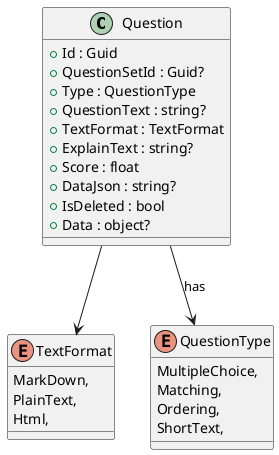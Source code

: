 @startuml
class Question {
    + Id : Guid 
    + QuestionSetId : Guid? 
    + Type : QuestionType 
    + QuestionText : string? 
    + TextFormat : TextFormat 
    + ExplainText : string? 
    + Score : float 
    + DataJson : string? 
    + IsDeleted : bool 
    + Data : object?
}

enum TextFormat {
    MarkDown,
    PlainText,
    Html,
}

enum QuestionType {
    MultipleChoice,
    Matching,
    Ordering,
    ShortText,
}

Question --> QuestionType : "has"
Question --> TextFormat
@enduml